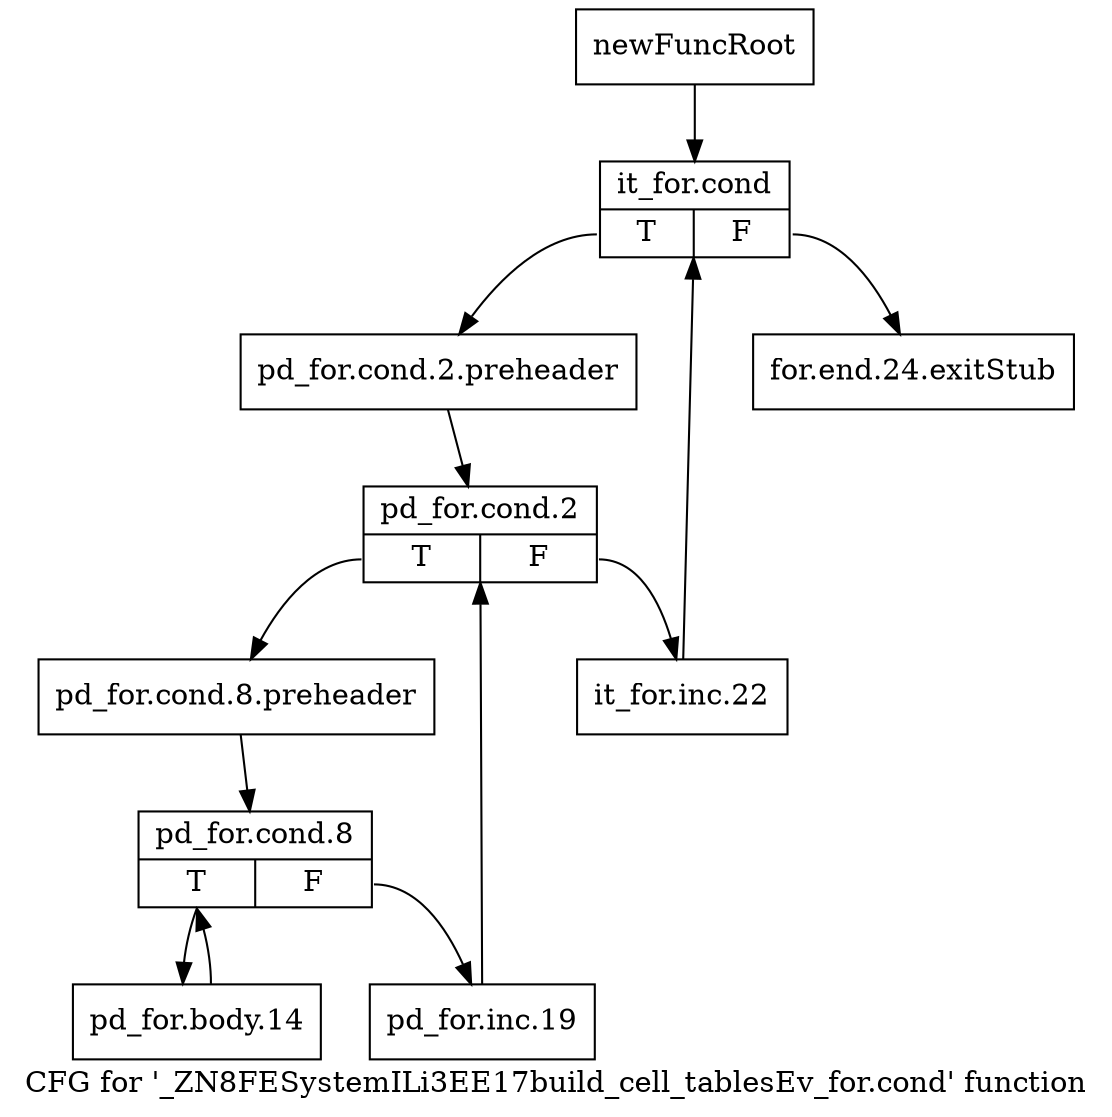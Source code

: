 digraph "CFG for '_ZN8FESystemILi3EE17build_cell_tablesEv_for.cond' function" {
	label="CFG for '_ZN8FESystemILi3EE17build_cell_tablesEv_for.cond' function";

	Node0x91c1770 [shape=record,label="{newFuncRoot}"];
	Node0x91c1770 -> Node0x91c1810;
	Node0x91c17c0 [shape=record,label="{for.end.24.exitStub}"];
	Node0x91c1810 [shape=record,label="{it_for.cond|{<s0>T|<s1>F}}"];
	Node0x91c1810:s0 -> Node0x91c28b0;
	Node0x91c1810:s1 -> Node0x91c17c0;
	Node0x91c28b0 [shape=record,label="{pd_for.cond.2.preheader}"];
	Node0x91c28b0 -> Node0x91c2900;
	Node0x91c2900 [shape=record,label="{pd_for.cond.2|{<s0>T|<s1>F}}"];
	Node0x91c2900:s0 -> Node0x91c29a0;
	Node0x91c2900:s1 -> Node0x91c2950;
	Node0x91c2950 [shape=record,label="{it_for.inc.22}"];
	Node0x91c2950 -> Node0x91c1810;
	Node0x91c29a0 [shape=record,label="{pd_for.cond.8.preheader}"];
	Node0x91c29a0 -> Node0x91c29f0;
	Node0x91c29f0 [shape=record,label="{pd_for.cond.8|{<s0>T|<s1>F}}"];
	Node0x91c29f0:s0 -> Node0x91c2a90;
	Node0x91c29f0:s1 -> Node0x91c2a40;
	Node0x91c2a40 [shape=record,label="{pd_for.inc.19}"];
	Node0x91c2a40 -> Node0x91c2900;
	Node0x91c2a90 [shape=record,label="{pd_for.body.14}"];
	Node0x91c2a90 -> Node0x91c29f0;
}
